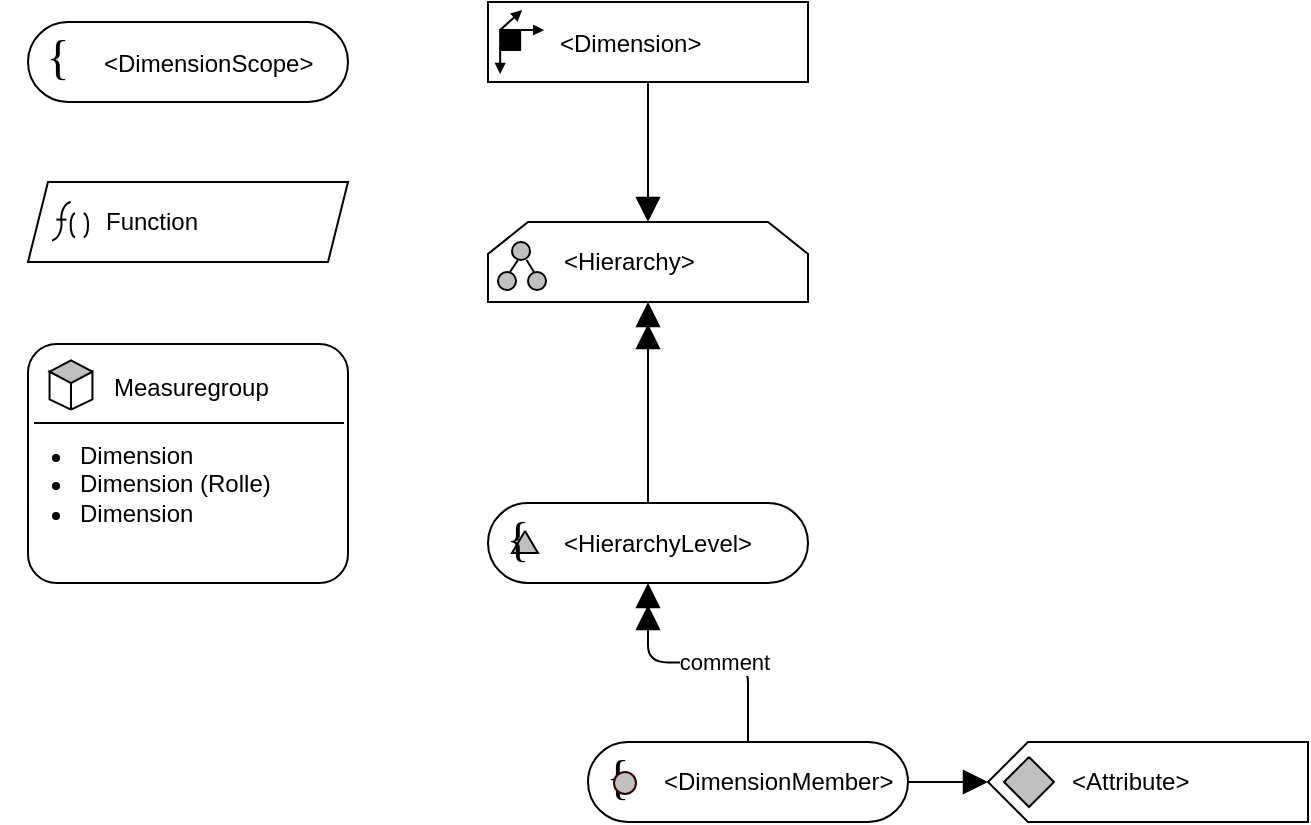 <mxfile version="24.8.4">
  <diagram name="Seite-1" id="olYrKje9iJm6ewzjbzAU">
    <mxGraphModel grid="1" page="1" gridSize="10" guides="1" tooltips="1" connect="1" arrows="1" fold="1" pageScale="1" pageWidth="827" pageHeight="1169" math="0" shadow="0">
      <root>
        <mxCell id="0" />
        <mxCell id="1" parent="0" />
        <UserObject label="" tooltip="" btelligentADAPTType="LoosePrecedence" id="MNkCJ2_RyF4el_8wQc9y-23">
          <mxCell style="vsdxID=5;edgeStyle=elbowEdgeStyle;startArrow=none;endArrow=block;startSize=10;endSize=10;strokeColor=#000000;spacingTop=0;spacingBottom=0;spacingLeft=0;spacingRight=0;verticalAlign=middle;html=1;labelBackgroundColor=#FFFFFF;rounded=1;jumpStyle=arc;startFill=0;endFill=1;curved=0;orthogonal=0;orthogonalLoop=0;ignoreEdge=0;noJump=0;" edge="1" parent="1" source="YSzEwsqtf66Z9LX4W5IN-50" target="YSzEwsqtf66Z9LX4W5IN-2">
            <mxGeometry x="-0.143" relative="1" as="geometry">
              <mxPoint x="440" y="380" as="sourcePoint" />
              <mxPoint x="360" y="380" as="targetPoint" />
              <mxPoint as="offset" />
            </mxGeometry>
          </mxCell>
        </UserObject>
        <object label="&lt;Hierarchy&gt;" btelligentADAPTType="Hierarchy" id="YSzEwsqtf66Z9LX4W5IN-2">
          <mxCell style="group;fillColor=default;align=left;verticalAlign=middle;spacingLeft=36;whiteSpace=wrap;resizable=0;connectable=1;" connectable="0" vertex="1" parent="1">
            <mxGeometry x="270" y="380" width="160" height="40" as="geometry" />
          </mxCell>
        </object>
        <mxCell id="MNkCJ2_RyF4el_8wQc9y-12" value="&lt;font style=&quot;font-size: 7px;&quot;&gt;ADAPT Hierarchy&lt;/font&gt;" style="shape=loopLimit;whiteSpace=wrap;html=1;size=20;verticalAlign=middle;spacingLeft=37;align=left;fontColor=none;fillColor=none;noLabel=1;connectable=0;editable=0;movable=0;resizable=0;rotatable=0;deletable=0;locked=0;recursiveResize=0;expand=0;cloneable=0;" vertex="1" parent="YSzEwsqtf66Z9LX4W5IN-2">
          <mxGeometry width="160" height="40" as="geometry" />
        </mxCell>
        <mxCell id="MNkCJ2_RyF4el_8wQc9y-13" value="" style="group;editable=0;movable=0;resizable=0;rotatable=0;deletable=0;locked=0;connectable=0;recursiveResize=0;cloneable=0;bendable=0;anchorPointDirection=0;expand=0;dropTarget=0;" connectable="0" vertex="1" parent="YSzEwsqtf66Z9LX4W5IN-2">
          <mxGeometry x="5" y="10" width="24" height="24" as="geometry" />
        </mxCell>
        <mxCell id="MNkCJ2_RyF4el_8wQc9y-14" style="vsdxID=8;fillColor=#C0C0C0;gradientColor=none;shape=stencil(rVFBDsIwDHtNj5VCK14wxj8ilm0VZZ3SAuX3tAoIBhwQ4mbHjhMlyjZxxJmUgZg47OnsujQqu1HGuGkkdqkgZVtlmz4wDRyOUyd8xuqs6BBONSFLH9QOAxdha6FbcSLvisR5oQEvvfegFXyMgqwxu6g5JEwuTIupHnkgXcbo3uNwyxEpnonmt/Ivi/1nLfhirQIeZ+6d9/KlZ/31LaUkL7XtFQ==);strokeColor=#000000;spacingTop=-3;spacingBottom=-3;spacingLeft=-3;spacingRight=-3;points=[];labelBackgroundColor=none;rounded=0;html=1;whiteSpace=wrap;connectable=1;resizable=0;editable=1;deletable=0;cloneable=0;movable=0;bendable=0;anchorPointDirection=0;rotatable=0;locked=0;expand=0;" vertex="1" parent="MNkCJ2_RyF4el_8wQc9y-13">
          <mxGeometry y="15" width="9" height="9" as="geometry" />
        </mxCell>
        <mxCell id="MNkCJ2_RyF4el_8wQc9y-15" style="vsdxID=9;fillColor=#C0C0C0;gradientColor=none;shape=stencil(rVFBDsIwDHtNj5VCK14wxj8ilm0VZZ3SAuX3tAoIBhwQ4mbHjhMlyjZxxJmUgZg47OnsujQqu1HGuGkkdqkgZVtlmz4wDRyOUyd8xuqs6BBONSFLH9QOAxdha6FbcSLvisR5oQEvvfegFXyMgqwxu6g5JEwuTIupHnkgXcbo3uNwyxEpnonmt/Ivi/1nLfhirQIeZ+6d9/KlZ/31LaUkL7XtFQ==);strokeColor=#000000;spacingTop=-3;spacingBottom=-3;spacingLeft=-3;spacingRight=-3;points=[];labelBackgroundColor=none;rounded=0;html=1;whiteSpace=wrap;connectable=1;resizable=0;editable=1;deletable=0;cloneable=0;movable=0;bendable=0;anchorPointDirection=0;rotatable=0;locked=0;expand=0;" vertex="1" parent="MNkCJ2_RyF4el_8wQc9y-13">
          <mxGeometry x="15" y="15" width="9" height="9" as="geometry" />
        </mxCell>
        <mxCell id="MNkCJ2_RyF4el_8wQc9y-16" style="vsdxID=10;fillColor=#C0C0C0;gradientColor=none;shape=stencil(rVFBDsIwDHtNj5VCK14wxj8ilm0VZZ3SAuX3tAoIBhwQ4mbHjhMlyjZxxJmUgZg47OnsujQqu1HGuGkkdqkgZVtlmz4wDRyOUyd8xuqs6BBONSFLH9QOAxdha6FbcSLvisR5oQEvvfegFXyMgqwxu6g5JEwuTIupHnkgXcbo3uNwyxEpnonmt/Ivi/1nLfhirQIeZ+6d9/KlZ/31LaUkL7XtFQ==);strokeColor=#000000;spacingTop=-3;spacingBottom=-3;spacingLeft=-3;spacingRight=-3;points=[];labelBackgroundColor=none;rounded=0;html=1;whiteSpace=wrap;connectable=1;resizable=0;editable=1;deletable=0;cloneable=0;movable=0;bendable=0;anchorPointDirection=0;rotatable=0;locked=0;expand=0;" vertex="1" parent="MNkCJ2_RyF4el_8wQc9y-13">
          <mxGeometry x="7" width="9" height="9" as="geometry" />
        </mxCell>
        <mxCell id="MNkCJ2_RyF4el_8wQc9y-17" value="" style="vsdxID=11;edgeStyle=none;startArrow=none;endArrow=none;startSize=5;endSize=5;strokeColor=#000000;spacingTop=-3;spacingBottom=-3;spacingLeft=-3;spacingRight=-3;verticalAlign=middle;html=1;labelBackgroundColor=none;rounded=0;deletable=0;cloneable=0;movable=0;bendable=0;anchorPointDirection=0;editable=0;resizable=1;rotatable=1;locked=0;connectable=1;endFill=1;startFill=1;" edge="1" parent="MNkCJ2_RyF4el_8wQc9y-13">
          <mxGeometry relative="1" as="geometry">
            <Array as="points" />
            <mxPoint x="6" y="15" as="sourcePoint" />
            <mxPoint x="10" y="9" as="targetPoint" />
          </mxGeometry>
        </mxCell>
        <mxCell id="MNkCJ2_RyF4el_8wQc9y-18" value="" style="vsdxID=12;edgeStyle=none;startArrow=none;endArrow=none;startSize=5;endSize=5;strokeColor=#000000;spacingTop=-3;spacingBottom=-3;spacingLeft=-3;spacingRight=-3;verticalAlign=middle;html=1;labelBackgroundColor=none;rounded=0;deletable=0;cloneable=0;movable=0;bendable=0;anchorPointDirection=0;editable=0;resizable=1;rotatable=1;locked=0;connectable=1;endFill=1;startFill=1;" edge="1" parent="MNkCJ2_RyF4el_8wQc9y-13" target="MNkCJ2_RyF4el_8wQc9y-16">
          <mxGeometry relative="1" as="geometry">
            <Array as="points" />
            <mxPoint x="18" y="15" as="sourcePoint" />
            <mxPoint x="15" y="9" as="targetPoint" />
          </mxGeometry>
        </mxCell>
        <object label="&lt;HierarchyLevel&gt;" btelligentADAPTType="HierarchyLevel" id="YSzEwsqtf66Z9LX4W5IN-3">
          <mxCell style="group;fillColor=default;verticalAlign=middle;align=left;spacingLeft=36;whiteSpace=wrap;resizable=0;connectable=1;" connectable="0" vertex="1" parent="1">
            <mxGeometry x="270" y="520.5" width="160" height="40" as="geometry" />
          </mxCell>
        </object>
        <mxCell id="MNkCJ2_RyF4el_8wQc9y-20" value="ADAPT HierarchyLevel" style="rounded=1;whiteSpace=wrap;html=1;arcSize=50;align=left;spacingLeft=38;container=0;fontSize=8;fontColor=none;noLabel=1;fillColor=none;connectable=0;editable=0;movable=0;resizable=0;rotatable=0;deletable=0;locked=0;cloneable=0;expand=0;recursiveResize=0;allowArrows=0;" vertex="1" parent="YSzEwsqtf66Z9LX4W5IN-3">
          <mxGeometry width="160" height="40" as="geometry" />
        </mxCell>
        <mxCell id="MNkCJ2_RyF4el_8wQc9y-21" value="&lt;div style=&quot;font-size: 1px&quot;&gt;&lt;/div&gt;" style="verticalAlign=middle;align=center;overflow=width;vsdxID=9;fillColor=#C0C0C0;gradientColor=none;shape=stencil(UzV2Ls5ILEhVNTIoLinKz04tz0wpyVA1dlE1MsrMy0gtyiwBslSNXVWNndPyi1LTi/JL81Ig/IJEkEoQKze/DGRCBUSfqQFIi5FBJYQL4blBVOZk5iGpRFVoaIBHKUySKMX4XABkIByelpmTA/E3sjy6R4FCkEAydgUA);strokeColor=#000000;spacingTop=-3;spacingBottom=-3;spacingLeft=-3;spacingRight=-3;points=[];labelBackgroundColor=none;rounded=0;html=1;whiteSpace=wrap;container=0;" vertex="1" parent="YSzEwsqtf66Z9LX4W5IN-3">
          <mxGeometry x="12" y="14" width="13" height="11" as="geometry" />
        </mxCell>
        <mxCell id="MNkCJ2_RyF4el_8wQc9y-22" value="&lt;div style=&quot;font-size: 24px;&quot;&gt;&lt;font style=&quot;font-size: 24px; font-family: Calibri; color: rgb(0, 0, 0); direction: ltr; letter-spacing: 0px; line-height: 120%; opacity: 1;&quot;&gt;{&amp;nbsp;  }&lt;br style=&quot;font-size: 24px;&quot;&gt;&lt;/font&gt;&lt;/div&gt;" style="verticalAlign=middle;align=center;overflow=width;vsdxID=10;fillColor=none;gradientColor=none;shape=stencil(nZBLDoAgDERP0z3SIyjew0SURgSD+Lu9kMZoXLhwN9O+tukAlrNpJg1SzDH4QW/URgNYgZTkjA4UkwJUgGXng+6DX1zLfmoymdXo17xh5zmRJ6Q42BWCfc2oJfdAr+Yv+AP9Cb7OJ3H/2JG1HNGz/84klThPVCc=);strokeColor=none;spacingTop=0;spacingBottom=0;spacingLeft=0;spacingRight=0;points=[];labelBackgroundColor=none;rounded=0;html=1;whiteSpace=wrap;container=0;fontSize=24;fontStyle=0;horizontal=1;connectable=0;pointerEvents=0;deletable=0;cloneable=0;rotatable=0;resizable=0;expand=0;recursiveResize=0;allowArrows=0;movable=0;editable=0;" vertex="1" parent="YSzEwsqtf66Z9LX4W5IN-3">
          <mxGeometry x="3" y="3" width="30" height="30" as="geometry" />
        </mxCell>
        <object label="&lt;DimensionMember&gt;" btelligentADAPTType="DimensionMember" id="YSzEwsqtf66Z9LX4W5IN-4">
          <mxCell style="group;fillColor=default;whiteSpace=wrap;spacingLeft=36;verticalAlign=middle;align=left;resizable=0;connectable=1;allowArrows=1;" connectable="0" vertex="1" parent="1">
            <mxGeometry x="320" y="640" width="160" height="40" as="geometry" />
          </mxCell>
        </object>
        <mxCell id="MNkCJ2_RyF4el_8wQc9y-43" value="&lt;font style=&quot;font-size: 8px;&quot;&gt;ADAPT DimensionMember&lt;/font&gt;" style="rounded=1;whiteSpace=wrap;html=1;arcSize=50;align=left;spacingLeft=38;fontColor=none;noLabel=1;fillColor=none;connectable=0;editable=1;movable=0;resizable=0;rotatable=0;deletable=0;locked=0;cloneable=0;recursiveResize=0;expand=0;allowArrows=0;" vertex="1" parent="YSzEwsqtf66Z9LX4W5IN-4">
          <mxGeometry width="160" height="40" as="geometry" />
        </mxCell>
        <mxCell id="MNkCJ2_RyF4el_8wQc9y-44" value="&lt;div style=&quot;font-size: 24px;&quot;&gt;&lt;font style=&quot;font-size: 24px; font-family: Calibri; color: rgb(0, 0, 0); direction: ltr; letter-spacing: 0px; line-height: 120%; opacity: 1;&quot;&gt;{&amp;nbsp;  }&lt;br style=&quot;font-size: 24px;&quot;&gt;&lt;/font&gt;&lt;/div&gt;" style="verticalAlign=middle;align=center;overflow=width;vsdxID=10;fillColor=none;gradientColor=none;shape=stencil(nZBLDoAgDERP0z3SIyjew0SURgSD+Lu9kMZoXLhwN9O+tukAlrNpJg1SzDH4QW/URgNYgZTkjA4UkwJUgGXng+6DX1zLfmoymdXo17xh5zmRJ6Q42BWCfc2oJfdAr+Yv+AP9Cb7OJ3H/2JG1HNGz/84klThPVCc=);strokeColor=none;spacingTop=0;spacingBottom=0;spacingLeft=0;spacingRight=0;points=[];labelBackgroundColor=none;rounded=0;html=1;whiteSpace=wrap;container=0;fontSize=24;fontStyle=0;horizontal=1;connectable=0;pointerEvents=0;deletable=0;cloneable=0;rotatable=0;resizable=0;movable=0;expand=0;allowArrows=0;editable=0;" vertex="1" parent="YSzEwsqtf66Z9LX4W5IN-4">
          <mxGeometry x="3" y="3" width="30" height="30" as="geometry" />
        </mxCell>
        <mxCell id="MNkCJ2_RyF4el_8wQc9y-45" value="" style="ellipse;whiteSpace=wrap;html=1;aspect=fixed;fillColor=#c0c0c0;strokeColor=#330000;connectable=0;pointerEvents=0;deletable=0;cloneable=0;rotatable=0;resizable=0;movable=0;expand=0;allowArrows=0;editable=0;" vertex="1" parent="YSzEwsqtf66Z9LX4W5IN-4">
          <mxGeometry x="13" y="15" width="11" height="11" as="geometry" />
        </mxCell>
        <object label="&lt;Attribute&gt;" btelligentADAPTType="Attribute" id="YSzEwsqtf66Z9LX4W5IN-5">
          <mxCell style="group;fillColor=default;align=left;verticalAlign=middle;spacingLeft=40;whiteSpace=wrap;resizable=0;noLabel=0;overflow=visible;expand=1;treeFolding=0;treeMoving=0;pointerEvents=0;comic=0;connectable=1;" connectable="0" vertex="1" parent="1">
            <mxGeometry x="520" y="640" width="160" height="40" as="geometry" />
          </mxCell>
        </object>
        <mxCell id="MNkCJ2_RyF4el_8wQc9y-47" value="&lt;font style=&quot;font-size: 8px;&quot;&gt;ADAPT Attribute&lt;/font&gt;" style="shape=singleArrow;direction=west;whiteSpace=wrap;html=1;arrowWidth=1;arrowSize=0.125;align=left;spacingLeft=37;fontColor=none;noLabel=1;fillColor=none;container=0;snapToPoint=0;connectable=0;editable=0;deletable=0;cloneable=0;rotatable=0;resizable=0;movable=0;expand=0;recursiveResize=0;allowArrows=0;" vertex="1" parent="YSzEwsqtf66Z9LX4W5IN-5">
          <mxGeometry width="160" height="40" as="geometry" />
        </mxCell>
        <mxCell id="MNkCJ2_RyF4el_8wQc9y-48" style="vsdxID=7;fillColor=#C0C0C0;gradientColor=none;shape=stencil(nZBNDoQgDIVP0z3SeALFe5iI0gwDBvHv9kIaM+rCxezea7++pA+wmkw7apBiisF/9EpdNIA1SEnO6EAxKUAFWPU+6CH42XXsxzaTWX39khM2vitFPpFiZ8uuYdKSu5B3sHwhH5mFeGHP5R+5NzKJ34s9WcsNXffPStKI60R1AA==);strokeColor=#000000;spacingTop=-3;spacingBottom=-3;spacingLeft=-3;spacingRight=-3;points=[];labelBackgroundColor=none;rounded=0;html=1;whiteSpace=wrap;connectable=0;deletable=0;cloneable=0;rotatable=0;resizable=0;movable=0;expand=0;recursiveResize=0;allowArrows=0;editable=0;" vertex="1" parent="YSzEwsqtf66Z9LX4W5IN-5">
          <mxGeometry x="8" y="7.5" width="25" height="25" as="geometry" />
        </mxCell>
        <UserObject label="" tooltip="ADAPT Function" id="YSzEwsqtf66Z9LX4W5IN-12">
          <mxCell style="group" connectable="0" vertex="1" parent="1">
            <mxGeometry x="40" y="360" width="160" height="40" as="geometry" />
          </mxCell>
        </UserObject>
        <mxCell id="YSzEwsqtf66Z9LX4W5IN-13" value="Function" style="shape=parallelogram;perimeter=parallelogramPerimeter;whiteSpace=wrap;html=1;fixedSize=1;size=10;align=left;spacingLeft=37;" vertex="1" parent="YSzEwsqtf66Z9LX4W5IN-12">
          <mxGeometry width="160" height="40" as="geometry" />
        </mxCell>
        <mxCell id="YSzEwsqtf66Z9LX4W5IN-14" value="" style="group" connectable="0" vertex="1" parent="YSzEwsqtf66Z9LX4W5IN-12">
          <mxGeometry x="12" y="10" width="18" height="19.2" as="geometry" />
        </mxCell>
        <mxCell id="YSzEwsqtf66Z9LX4W5IN-15" style="vsdxID=8;fillColor=none;gradientColor=none;strokeColor=none;spacingTop=-3;spacingBottom=-3;spacingLeft=-3;spacingRight=-3;points=[];labelBackgroundColor=none;rounded=0;html=1;whiteSpace=wrap;" vertex="1" parent="YSzEwsqtf66Z9LX4W5IN-14">
          <mxGeometry x="9.36" y="5.6" width="8.64" height="12" as="geometry" />
        </mxCell>
        <mxCell id="YSzEwsqtf66Z9LX4W5IN-16" style="vsdxID=9;fillColor=#FFFFFF;gradientColor=none;shape=stencil(tVHREoIgEPwaHnEQssln0/9gEpXJxDko6e+DOSqzx6a329u9vYMlorKDnBXhzDowZ7Xo1g1EHAnnehoUaBcqImoiqs6A6sFcpxbxLKMyVhdziw4e53LG4gxnd8SIGpRKOAUGkpQXh6zYoxqSPC8zscOWXxs87YoEPZVeWwrGSafNhGSZyFFCr2hYRrtR9h82dlFq/mr/cN72vS/8lwtD8f54zGzNbUMKLQxY1A8=);strokeColor=#000000;spacingTop=-3;spacingBottom=-3;spacingLeft=-3;spacingRight=-3;points=[];labelBackgroundColor=none;rounded=0;html=1;whiteSpace=wrap;" vertex="1" parent="YSzEwsqtf66Z9LX4W5IN-15">
          <mxGeometry width="2.16" height="12" as="geometry" />
        </mxCell>
        <mxCell id="YSzEwsqtf66Z9LX4W5IN-17" style="vsdxID=10;fillColor=#FFFFFF;gradientColor=none;shape=stencil(tVHREoIgEPwaHnEQssln0/9gEpXJxDko6e+DOSqzx6a329u9vYMlorKDnBXhzDowZ7Xo1g1EHAnnehoUaBcqImoiqs6A6sFcpxbxLKMyVhdziw4e53LG4gxnd8SIGpRKOAUGkpQXh6zYoxqSPC8zscOWXxs87YoEPZVeWwrGSafNhGSZyFFCr2hYRrtR9h82dlFq/mr/cN72vS/8lwtD8f54zGzNbUMKLQxY1A8=);strokeColor=#000000;spacingTop=-3;spacingBottom=-3;spacingLeft=-3;spacingRight=-3;flipH=1;points=[];labelBackgroundColor=none;rounded=0;html=1;whiteSpace=wrap;" vertex="1" parent="YSzEwsqtf66Z9LX4W5IN-15">
          <mxGeometry x="6.48" width="2.16" height="12" as="geometry" />
        </mxCell>
        <mxCell id="YSzEwsqtf66Z9LX4W5IN-18" style="vsdxID=11;fillColor=none;gradientColor=none;strokeColor=none;spacingTop=-3;spacingBottom=-3;spacingLeft=-3;spacingRight=-3;points=[];labelBackgroundColor=none;rounded=0;html=1;whiteSpace=wrap;" vertex="1" parent="YSzEwsqtf66Z9LX4W5IN-14">
          <mxGeometry width="9.36" height="19.2" as="geometry" />
        </mxCell>
        <mxCell id="YSzEwsqtf66Z9LX4W5IN-19" style="vsdxID=12;fillColor=#FFFFFF;gradientColor=none;shape=stencil(rVHREoIgEPwaHnEQbNJns/9gEoXJxDko7e+DOSqtt6a329u9u4UlonZaTopw5jzYs5pN6zURB8K5GbUC40NFRENE3VlQPdjr2CKeZFTG6mJvccOCczljcYazO2JER5RKOAUGkrSssqJEMSQ132dVga0k2m3XPeFC5WIcBeulN3ZEskrkIKFXNByj3SD7tQ/mZqWmr/bv9rbuXo//l718bS8U71/HwNbcZ0KhhemK5gE=);strokeColor=#000000;spacingTop=-3;spacingBottom=-3;spacingLeft=-3;spacingRight=-3;points=[];labelBackgroundColor=none;rounded=0;html=1;whiteSpace=wrap;" vertex="1" parent="YSzEwsqtf66Z9LX4W5IN-18">
          <mxGeometry width="9.36" height="19.2" as="geometry" />
        </mxCell>
        <mxCell id="YSzEwsqtf66Z9LX4W5IN-20" style="vsdxID=13;edgeStyle=none;startArrow=none;endArrow=none;startSize=5;endSize=5;strokeColor=#000000;spacingTop=-3;spacingBottom=-3;spacingLeft=-3;spacingRight=-3;verticalAlign=middle;html=1;labelBackgroundColor=none;rounded=0;" edge="1" parent="YSzEwsqtf66Z9LX4W5IN-18">
          <mxGeometry relative="1" as="geometry">
            <mxPoint as="offset" />
            <Array as="points" />
            <mxPoint x="2.16" y="8.8" as="sourcePoint" />
            <mxPoint x="7.2" y="8.8" as="targetPoint" />
          </mxGeometry>
        </mxCell>
        <UserObject label="" tooltip="ADAPT MeasureGroup" id="YSzEwsqtf66Z9LX4W5IN-21">
          <mxCell style="group" connectable="0" vertex="1" parent="1">
            <mxGeometry x="40" y="441" width="160" height="119.5" as="geometry" />
          </mxCell>
        </UserObject>
        <mxCell id="YSzEwsqtf66Z9LX4W5IN-22" value="&lt;ul&gt;&lt;li style=&quot;font-size: 12px;&quot;&gt;Dimension&lt;br&gt;&lt;/li&gt;&lt;li style=&quot;font-size: 12px;&quot;&gt;Dimension (Rolle)&lt;br&gt;&lt;/li&gt;&lt;li style=&quot;font-size: 12px;&quot;&gt;Dimension&lt;br&gt;&lt;/li&gt;&lt;/ul&gt;" style="rounded=1;whiteSpace=wrap;html=1;arcSize=12;align=left;spacingLeft=-16;verticalAlign=top;spacingTop=30;fontSize=12;" vertex="1" parent="YSzEwsqtf66Z9LX4W5IN-21">
          <mxGeometry width="160" height="119.5" as="geometry" />
        </mxCell>
        <mxCell id="YSzEwsqtf66Z9LX4W5IN-23" value="Measuregroup" style="rounded=1;whiteSpace=wrap;html=1;arcSize=50;align=left;spacingLeft=38;strokeColor=#FFFFFF;fontStyle=0" vertex="1" parent="YSzEwsqtf66Z9LX4W5IN-21">
          <mxGeometry x="3" y="3.5" width="153" height="36" as="geometry" />
        </mxCell>
        <mxCell id="YSzEwsqtf66Z9LX4W5IN-24" value="" style="group" connectable="0" vertex="1" parent="YSzEwsqtf66Z9LX4W5IN-21">
          <mxGeometry x="10.775" y="8.15" width="21.45" height="24.7" as="geometry" />
        </mxCell>
        <mxCell id="YSzEwsqtf66Z9LX4W5IN-25" style="vsdxID=9;fillColor=#FFFFFF;gradientColor=none;shape=stencil(jZBNDoQgDIVP063BdsEBHOceJqI0w4BB5u/2A+lCZWHcvbZfm9cH1K12WAygWlMMD/PhMVmgGyCytyZyygqoB+qmEM0cw8uPUi9DIYt6hne58JW9Vqmyg+p3rO8CO/Y7+IhqbDRdhU+u1hZQN6iv45XjLLZfJ3ZOotrP62xyS3Kl/g8=);strokeColor=#000000;spacingTop=-3;spacingBottom=-3;spacingLeft=-3;spacingRight=-3;points=[];labelBackgroundColor=none;rounded=0;html=1;whiteSpace=wrap;" vertex="1" parent="YSzEwsqtf66Z9LX4W5IN-24">
          <mxGeometry y="5.7" width="10.725" height="19.0" as="geometry" />
        </mxCell>
        <mxCell id="YSzEwsqtf66Z9LX4W5IN-26" style="vsdxID=10;fillColor=#FFFFFF;gradientColor=none;shape=stencil(jZBNDoQgDIVP063BdsEBHOceJqI0w4BB5u/2A+lCZWHcvbZfm9cH1K12WAygWlMMD/PhMVmgGyCytyZyygqoB+qmEM0cw8uPUi9DIYt6hne58JW9Vqmyg+p3rO8CO/Y7+IhqbDRdhU+u1hZQN6iv45XjLLZfJ3ZOotrP62xyS3Kl/g8=);strokeColor=#000000;spacingTop=-3;spacingBottom=-3;spacingLeft=-3;spacingRight=-3;flipH=1;points=[];labelBackgroundColor=none;rounded=0;html=1;whiteSpace=wrap;" vertex="1" parent="YSzEwsqtf66Z9LX4W5IN-24">
          <mxGeometry x="10.725" y="5.7" width="10.725" height="19.0" as="geometry" />
        </mxCell>
        <mxCell id="YSzEwsqtf66Z9LX4W5IN-27" value="&lt;div style=&quot;font-size: 1px&quot;&gt;&lt;/div&gt;" style="verticalAlign=middle;align=center;overflow=width;vsdxID=11;fillColor=#C0C0C0;gradientColor=none;shape=stencil(nZBNCoQwDIVPk31t8ASO3kOw2mBtpVaduf20BPEHceHuveRLSB5gMel6VCDFFLzr1UpN0IAfkJKsVp5CVIAlYNE6rzrvZtuwH+tEJjW4JW348lwmRJqR4sc+Z1sxa8ge2PyMPpCvd27n3LLPt0axP9mSMZzRsX8NJZY4UCz/);strokeColor=#000000;spacingTop=-3;spacingBottom=-3;spacingLeft=-3;spacingRight=-3;points=[];labelBackgroundColor=none;rounded=0;html=1;whiteSpace=wrap;" vertex="1" parent="YSzEwsqtf66Z9LX4W5IN-24">
          <mxGeometry width="21.45" height="11.4" as="geometry" />
        </mxCell>
        <mxCell id="YSzEwsqtf66Z9LX4W5IN-28" value="" style="endArrow=none;html=1;rounded=0;" edge="1" parent="YSzEwsqtf66Z9LX4W5IN-21">
          <mxGeometry width="50" height="50" relative="1" as="geometry">
            <mxPoint x="3" y="39.5" as="sourcePoint" />
            <mxPoint x="158" y="39.5" as="targetPoint" />
            <Array as="points">
              <mxPoint x="73" y="39.5" />
            </Array>
          </mxGeometry>
        </mxCell>
        <mxCell id="YSzEwsqtf66Z9LX4W5IN-29" value="&lt;DimensionScope&gt;" style="group;fillColor=default;align=left;verticalAlign=middle;spacingLeft=36;resizable=0;" connectable="0" vertex="1" parent="1">
          <mxGeometry x="40" y="280" width="160" height="40" as="geometry" />
        </mxCell>
        <mxCell id="YSzEwsqtf66Z9LX4W5IN-10" value="&lt;font style=&quot;font-size: 8px;&quot;&gt;ADAPT DimensionScope&lt;/font&gt;" style="rounded=1;whiteSpace=wrap;html=1;arcSize=50;align=left;spacingLeft=38;fillColor=none;fontColor=none;noLabel=1;editable=0;" vertex="1" parent="YSzEwsqtf66Z9LX4W5IN-29">
          <mxGeometry width="160" height="40" as="geometry" />
        </mxCell>
        <mxCell id="YSzEwsqtf66Z9LX4W5IN-11" value="&lt;div style=&quot;font-size: 24px;&quot;&gt;&lt;font style=&quot;font-size: 24px; font-family: Calibri; color: rgb(0, 0, 0); direction: ltr; letter-spacing: 0px; line-height: 120%; opacity: 1;&quot;&gt;{&amp;nbsp;  }&lt;br style=&quot;font-size: 24px;&quot;&gt;&lt;/font&gt;&lt;/div&gt;" style="verticalAlign=middle;align=center;overflow=width;vsdxID=10;fillColor=none;gradientColor=none;shape=stencil(nZBLDoAgDERP0z3SIyjew0SURgSD+Lu9kMZoXLhwN9O+tukAlrNpJg1SzDH4QW/URgNYgZTkjA4UkwJUgGXng+6DX1zLfmoymdXo17xh5zmRJ6Q42BWCfc2oJfdAr+Yv+AP9Cb7OJ3H/2JG1HNGz/84klThPVCc=);strokeColor=none;spacingTop=0;spacingBottom=0;spacingLeft=0;spacingRight=0;points=[];labelBackgroundColor=none;rounded=0;html=1;whiteSpace=wrap;container=0;fontSize=24;fontStyle=0;horizontal=1;editable=0;" vertex="1" parent="YSzEwsqtf66Z9LX4W5IN-29">
          <mxGeometry x="3" y="3" width="30" height="30" as="geometry" />
        </mxCell>
        <object label="&lt;Dimension&gt;" btelligentADAPTType="Dimension" id="YSzEwsqtf66Z9LX4W5IN-50">
          <mxCell style="group;fillColor=default;resizable=0;expand=0;recursiveResize=0;dropTarget=1;align=left;verticalAlign=middle;spacingLeft=34;rotatable=0;editable=1;movable=1;deletable=1;locked=0;connectable=1;metaEdit=0;backgroundOutline=0;" connectable="0" vertex="1" parent="1">
            <mxGeometry x="270" y="270" width="160" height="40" as="geometry" />
          </mxCell>
        </object>
        <mxCell id="YSzEwsqtf66Z9LX4W5IN-32" value="ADAPT Dimension" style="rounded=0;whiteSpace=wrap;html=1;align=left;spacingLeft=37;fontStyle=0;fontFamily=Helvetica;fontSize=8;container=0;fillColor=none;fontColor=none;noLabel=1;connectable=0;allowArrows=0;expand=0;movable=0;resizable=0;deletable=0;cloneable=0;rotatable=0;recursiveResize=0;editable=0;locked=0;" vertex="1" parent="YSzEwsqtf66Z9LX4W5IN-50">
          <mxGeometry width="160" height="40" as="geometry" />
        </mxCell>
        <mxCell id="YSzEwsqtf66Z9LX4W5IN-48" value="" style="group;deletable=0;cloneable=0;rotatable=0;resizable=0;movable=0;expand=0;recursiveResize=0;dropTarget=0;allowArrows=0;container=0;editable=0;" connectable="0" vertex="1" parent="YSzEwsqtf66Z9LX4W5IN-50">
          <mxGeometry x="6.08" y="4" width="22" height="32" as="geometry" />
        </mxCell>
        <mxCell id="YSzEwsqtf66Z9LX4W5IN-49" value="" style="group;cloneable=0;deletable=0;rotatable=0;resizable=0;movable=0;expand=0;recursiveResize=0;dropTarget=0;allowArrows=0;editable=0;" connectable="0" vertex="1" parent="YSzEwsqtf66Z9LX4W5IN-50">
          <mxGeometry x="6.08" y="4" width="22" height="32" as="geometry" />
        </mxCell>
        <mxCell id="YSzEwsqtf66Z9LX4W5IN-38" value="" style="rounded=0;whiteSpace=wrap;html=1;fillColor=#000000;fontColor=#ffffff;strokeColor=#000000;strokeWidth=1;deletable=1;cloneable=0;movable=0;editable=0;resizable=0;rotatable=0;locked=0;connectable=0;container=0;expand=0;recursiveResize=0;allowArrows=0;" vertex="1" parent="YSzEwsqtf66Z9LX4W5IN-49">
          <mxGeometry y="10" width="10" height="10" as="geometry" />
        </mxCell>
        <mxCell id="YSzEwsqtf66Z9LX4W5IN-43" value="" style="endArrow=block;html=1;rounded=0;endFill=1;startSize=2;endSize=3;strokeWidth=1;deletable=1;cloneable=0;movable=1;editable=0;resizable=1;rotatable=1;locked=0;connectable=1;" edge="1" parent="YSzEwsqtf66Z9LX4W5IN-49">
          <mxGeometry width="50" height="50" relative="1" as="geometry">
            <mxPoint x="9" y="10" as="sourcePoint" />
            <mxPoint x="22" y="10" as="targetPoint" />
          </mxGeometry>
        </mxCell>
        <mxCell id="YSzEwsqtf66Z9LX4W5IN-44" value="" style="endArrow=block;html=1;rounded=0;endFill=1;startSize=2;endSize=3;strokeWidth=1;deletable=1;cloneable=0;movable=1;editable=0;resizable=1;rotatable=1;locked=0;connectable=1;" edge="1" parent="YSzEwsqtf66Z9LX4W5IN-49">
          <mxGeometry width="50" height="50" relative="1" as="geometry">
            <mxPoint y="18" as="sourcePoint" />
            <mxPoint y="32" as="targetPoint" />
          </mxGeometry>
        </mxCell>
        <mxCell id="YSzEwsqtf66Z9LX4W5IN-47" value="" style="endArrow=block;html=1;rounded=0;endFill=1;startSize=2;endSize=3;strokeWidth=1;deletable=1;cloneable=0;movable=1;editable=1;resizable=1;rotatable=1;locked=0;connectable=1;" edge="1" parent="YSzEwsqtf66Z9LX4W5IN-49">
          <mxGeometry width="50" height="50" relative="1" as="geometry">
            <mxPoint y="10" as="sourcePoint" />
            <mxPoint x="11" as="targetPoint" />
          </mxGeometry>
        </mxCell>
        <UserObject label="" btelligentADAPTType="StrictPrecedence" id="YSzEwsqtf66Z9LX4W5IN-55">
          <mxCell style="vsdxID=5;edgeStyle=orthogonalEdgeStyle;startArrow=none;endArrow=doubleBlock;startSize=0;endSize=10;strokeColor=#000000;spacingTop=0;spacingBottom=0;spacingLeft=0;spacingRight=0;verticalAlign=middle;html=1;labelBackgroundColor=#FFFFFF;rounded=1;jumpStyle=arc;startFill=0;sourcePerimeterSpacing=0;endFill=1;" edge="1" parent="1" source="YSzEwsqtf66Z9LX4W5IN-3" target="YSzEwsqtf66Z9LX4W5IN-2">
            <mxGeometry x="-0.194" relative="1" as="geometry">
              <mxPoint x="410" y="650" as="sourcePoint" />
              <mxPoint x="410" y="570" as="targetPoint" />
              <mxPoint as="offset" />
            </mxGeometry>
          </mxCell>
        </UserObject>
        <UserObject label="comment" btelligentADAPTType="StrictPrecedence" id="YSzEwsqtf66Z9LX4W5IN-56">
          <mxCell style="vsdxID=5;edgeStyle=orthogonalEdgeStyle;startArrow=none;endArrow=doubleBlock;startSize=0;endSize=10;strokeColor=#000000;spacingTop=0;spacingBottom=0;spacingLeft=0;spacingRight=0;verticalAlign=middle;html=1;labelBackgroundColor=#FFFFFF;rounded=1;jumpStyle=arc;startFill=0;sourcePerimeterSpacing=0;endFill=1;" edge="1" parent="1" source="YSzEwsqtf66Z9LX4W5IN-4" target="YSzEwsqtf66Z9LX4W5IN-3">
            <mxGeometry x="-0.194" relative="1" as="geometry">
              <mxPoint x="470" y="611" as="sourcePoint" />
              <mxPoint x="470" y="510" as="targetPoint" />
              <mxPoint as="offset" />
            </mxGeometry>
          </mxCell>
        </UserObject>
        <UserObject label="" tooltip="" btelligentADAPTType="LoosePrecedence" id="YSzEwsqtf66Z9LX4W5IN-57">
          <mxCell style="vsdxID=5;edgeStyle=elbowEdgeStyle;startArrow=none;endArrow=block;startSize=10;endSize=10;strokeColor=#000000;spacingTop=0;spacingBottom=0;spacingLeft=0;spacingRight=0;verticalAlign=middle;html=1;labelBackgroundColor=#FFFFFF;rounded=1;jumpStyle=arc;startFill=0;endFill=1;curved=0;orthogonal=0;orthogonalLoop=0;ignoreEdge=0;noJump=0;" edge="1" parent="1" source="YSzEwsqtf66Z9LX4W5IN-4" target="YSzEwsqtf66Z9LX4W5IN-5">
            <mxGeometry x="-0.143" relative="1" as="geometry">
              <mxPoint x="490" y="570" as="sourcePoint" />
              <mxPoint x="490" y="640" as="targetPoint" />
              <mxPoint as="offset" />
            </mxGeometry>
          </mxCell>
        </UserObject>
      </root>
    </mxGraphModel>
  </diagram>
</mxfile>
